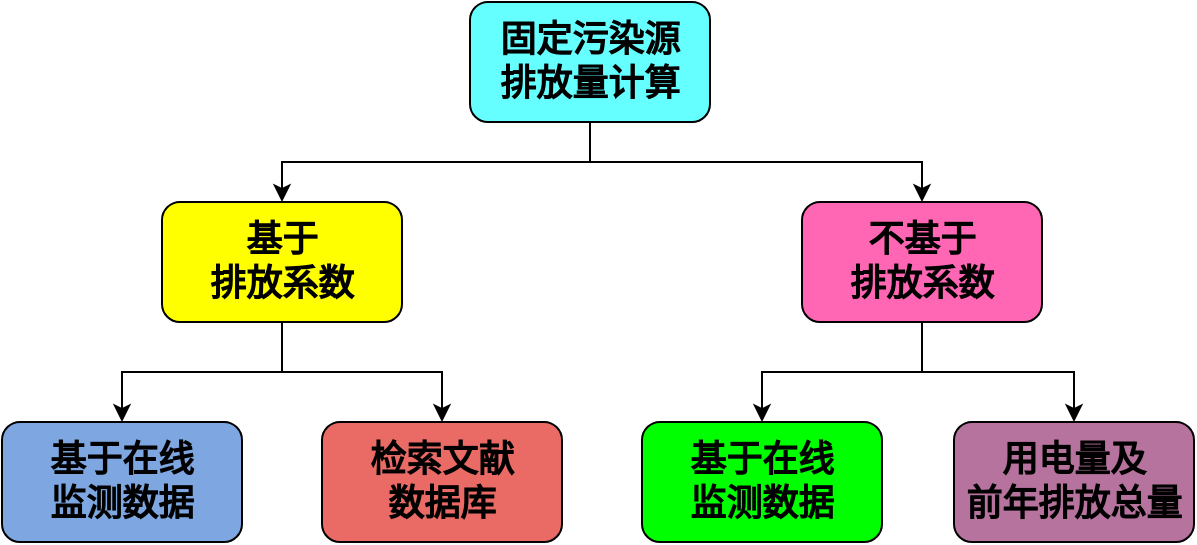 <mxfile version="13.10.2" type="github">
  <diagram id="HKzKsKQpvkmA3h8Kqw7v" name="Page-1">
    <mxGraphModel dx="868" dy="425" grid="1" gridSize="10" guides="1" tooltips="1" connect="1" arrows="1" fold="1" page="1" pageScale="1" pageWidth="827" pageHeight="1169" math="0" shadow="0">
      <root>
        <mxCell id="0" />
        <mxCell id="1" parent="0" />
        <mxCell id="7LjKDFG6ne3SI_YQ3cib-11" style="edgeStyle=orthogonalEdgeStyle;rounded=0;orthogonalLoop=1;jettySize=auto;html=1;exitX=0.5;exitY=1;exitDx=0;exitDy=0;" parent="1" source="7LjKDFG6ne3SI_YQ3cib-1" target="7LjKDFG6ne3SI_YQ3cib-3" edge="1">
          <mxGeometry relative="1" as="geometry" />
        </mxCell>
        <mxCell id="7LjKDFG6ne3SI_YQ3cib-12" style="edgeStyle=orthogonalEdgeStyle;rounded=0;orthogonalLoop=1;jettySize=auto;html=1;exitX=0.5;exitY=1;exitDx=0;exitDy=0;" parent="1" source="7LjKDFG6ne3SI_YQ3cib-1" target="7LjKDFG6ne3SI_YQ3cib-2" edge="1">
          <mxGeometry relative="1" as="geometry" />
        </mxCell>
        <mxCell id="7LjKDFG6ne3SI_YQ3cib-1" value="&lt;font style=&quot;font-size: 18px&quot;&gt;&lt;b&gt;固定污染源&lt;br&gt;排放量计算&lt;/b&gt;&lt;/font&gt;" style="rounded=1;whiteSpace=wrap;html=1;fillColor=#66FFFF;" parent="1" vertex="1">
          <mxGeometry x="354" y="70" width="120" height="60" as="geometry" />
        </mxCell>
        <mxCell id="7LjKDFG6ne3SI_YQ3cib-13" style="edgeStyle=orthogonalEdgeStyle;rounded=0;orthogonalLoop=1;jettySize=auto;html=1;exitX=0.5;exitY=1;exitDx=0;exitDy=0;entryX=0.5;entryY=0;entryDx=0;entryDy=0;" parent="1" source="7LjKDFG6ne3SI_YQ3cib-2" target="7LjKDFG6ne3SI_YQ3cib-4" edge="1">
          <mxGeometry relative="1" as="geometry" />
        </mxCell>
        <mxCell id="7LjKDFG6ne3SI_YQ3cib-14" style="edgeStyle=orthogonalEdgeStyle;rounded=0;orthogonalLoop=1;jettySize=auto;html=1;exitX=0.5;exitY=1;exitDx=0;exitDy=0;entryX=0.5;entryY=0;entryDx=0;entryDy=0;" parent="1" source="7LjKDFG6ne3SI_YQ3cib-2" target="7LjKDFG6ne3SI_YQ3cib-5" edge="1">
          <mxGeometry relative="1" as="geometry" />
        </mxCell>
        <mxCell id="7LjKDFG6ne3SI_YQ3cib-2" value="&lt;font style=&quot;font-size: 18px&quot;&gt;&lt;b&gt;不基于&lt;br&gt;排放系数&lt;/b&gt;&lt;/font&gt;" style="rounded=1;whiteSpace=wrap;html=1;fillColor=#FF66B3;" parent="1" vertex="1">
          <mxGeometry x="520" y="170" width="120" height="60" as="geometry" />
        </mxCell>
        <mxCell id="7LjKDFG6ne3SI_YQ3cib-18" style="edgeStyle=orthogonalEdgeStyle;rounded=0;orthogonalLoop=1;jettySize=auto;html=1;exitX=0.5;exitY=1;exitDx=0;exitDy=0;entryX=0.5;entryY=0;entryDx=0;entryDy=0;" parent="1" source="7LjKDFG6ne3SI_YQ3cib-3" target="7LjKDFG6ne3SI_YQ3cib-9" edge="1">
          <mxGeometry relative="1" as="geometry" />
        </mxCell>
        <mxCell id="7LjKDFG6ne3SI_YQ3cib-19" style="edgeStyle=orthogonalEdgeStyle;rounded=0;orthogonalLoop=1;jettySize=auto;html=1;exitX=0.5;exitY=1;exitDx=0;exitDy=0;entryX=0.5;entryY=0;entryDx=0;entryDy=0;" parent="1" source="7LjKDFG6ne3SI_YQ3cib-3" target="7LjKDFG6ne3SI_YQ3cib-10" edge="1">
          <mxGeometry relative="1" as="geometry" />
        </mxCell>
        <mxCell id="7LjKDFG6ne3SI_YQ3cib-3" value="&lt;font style=&quot;font-size: 18px&quot;&gt;&lt;b&gt;基于&lt;br&gt;排放系数&lt;/b&gt;&lt;/font&gt;" style="rounded=1;whiteSpace=wrap;html=1;fillColor=#FFFF00;" parent="1" vertex="1">
          <mxGeometry x="200" y="170" width="120" height="60" as="geometry" />
        </mxCell>
        <mxCell id="7LjKDFG6ne3SI_YQ3cib-4" value="&lt;font style=&quot;font-size: 18px&quot;&gt;&lt;b&gt;基于在线&lt;br&gt;监测数据&lt;/b&gt;&lt;/font&gt;" style="rounded=1;whiteSpace=wrap;html=1;fillColor=#00FF00;" parent="1" vertex="1">
          <mxGeometry x="440" y="280" width="120" height="60" as="geometry" />
        </mxCell>
        <mxCell id="7LjKDFG6ne3SI_YQ3cib-5" value="&lt;span style=&quot;font-size: 18px&quot;&gt;&lt;b&gt;用电量及&lt;br&gt;前年排放总量&lt;/b&gt;&lt;/span&gt;" style="rounded=1;whiteSpace=wrap;html=1;fillColor=#B5739D;" parent="1" vertex="1">
          <mxGeometry x="596" y="280" width="120" height="60" as="geometry" />
        </mxCell>
        <mxCell id="7LjKDFG6ne3SI_YQ3cib-9" value="&lt;font style=&quot;font-size: 18px&quot;&gt;&lt;b&gt;基于在线&lt;br&gt;监测数据&lt;/b&gt;&lt;/font&gt;" style="rounded=1;whiteSpace=wrap;html=1;fillColor=#7EA6E0;" parent="1" vertex="1">
          <mxGeometry x="120" y="280" width="120" height="60" as="geometry" />
        </mxCell>
        <mxCell id="7LjKDFG6ne3SI_YQ3cib-10" value="&lt;font style=&quot;font-size: 18px&quot;&gt;&lt;b&gt;检索文献&lt;br&gt;数据库&lt;/b&gt;&lt;/font&gt;" style="rounded=1;whiteSpace=wrap;html=1;fillColor=#EA6B66;" parent="1" vertex="1">
          <mxGeometry x="280" y="280" width="120" height="60" as="geometry" />
        </mxCell>
      </root>
    </mxGraphModel>
  </diagram>
</mxfile>
